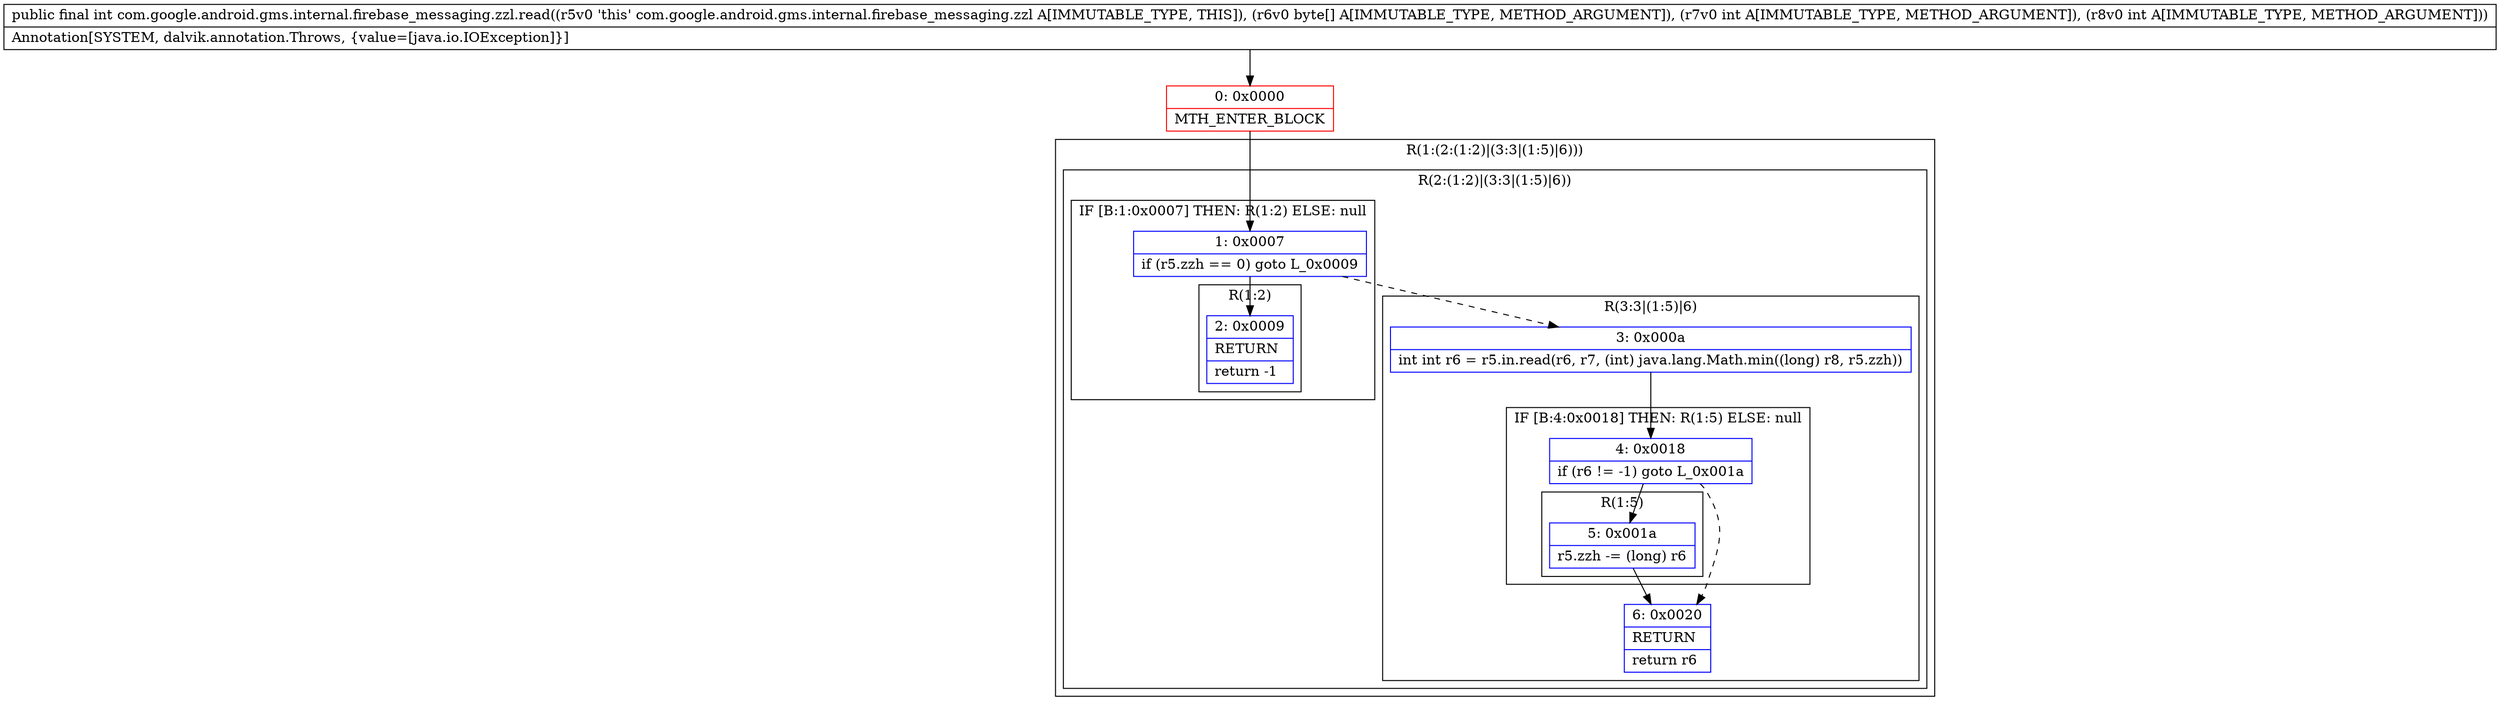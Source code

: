 digraph "CFG forcom.google.android.gms.internal.firebase_messaging.zzl.read([BII)I" {
subgraph cluster_Region_445295525 {
label = "R(1:(2:(1:2)|(3:3|(1:5)|6)))";
node [shape=record,color=blue];
subgraph cluster_Region_1452288174 {
label = "R(2:(1:2)|(3:3|(1:5)|6))";
node [shape=record,color=blue];
subgraph cluster_IfRegion_1874124206 {
label = "IF [B:1:0x0007] THEN: R(1:2) ELSE: null";
node [shape=record,color=blue];
Node_1 [shape=record,label="{1\:\ 0x0007|if (r5.zzh == 0) goto L_0x0009\l}"];
subgraph cluster_Region_56519763 {
label = "R(1:2)";
node [shape=record,color=blue];
Node_2 [shape=record,label="{2\:\ 0x0009|RETURN\l|return \-1\l}"];
}
}
subgraph cluster_Region_1808755537 {
label = "R(3:3|(1:5)|6)";
node [shape=record,color=blue];
Node_3 [shape=record,label="{3\:\ 0x000a|int int r6 = r5.in.read(r6, r7, (int) java.lang.Math.min((long) r8, r5.zzh))\l}"];
subgraph cluster_IfRegion_1324859807 {
label = "IF [B:4:0x0018] THEN: R(1:5) ELSE: null";
node [shape=record,color=blue];
Node_4 [shape=record,label="{4\:\ 0x0018|if (r6 != \-1) goto L_0x001a\l}"];
subgraph cluster_Region_889363565 {
label = "R(1:5)";
node [shape=record,color=blue];
Node_5 [shape=record,label="{5\:\ 0x001a|r5.zzh \-= (long) r6\l}"];
}
}
Node_6 [shape=record,label="{6\:\ 0x0020|RETURN\l|return r6\l}"];
}
}
}
Node_0 [shape=record,color=red,label="{0\:\ 0x0000|MTH_ENTER_BLOCK\l}"];
MethodNode[shape=record,label="{public final int com.google.android.gms.internal.firebase_messaging.zzl.read((r5v0 'this' com.google.android.gms.internal.firebase_messaging.zzl A[IMMUTABLE_TYPE, THIS]), (r6v0 byte[] A[IMMUTABLE_TYPE, METHOD_ARGUMENT]), (r7v0 int A[IMMUTABLE_TYPE, METHOD_ARGUMENT]), (r8v0 int A[IMMUTABLE_TYPE, METHOD_ARGUMENT]))  | Annotation[SYSTEM, dalvik.annotation.Throws, \{value=[java.io.IOException]\}]\l}"];
MethodNode -> Node_0;
Node_1 -> Node_2;
Node_1 -> Node_3[style=dashed];
Node_3 -> Node_4;
Node_4 -> Node_5;
Node_4 -> Node_6[style=dashed];
Node_5 -> Node_6;
Node_0 -> Node_1;
}

